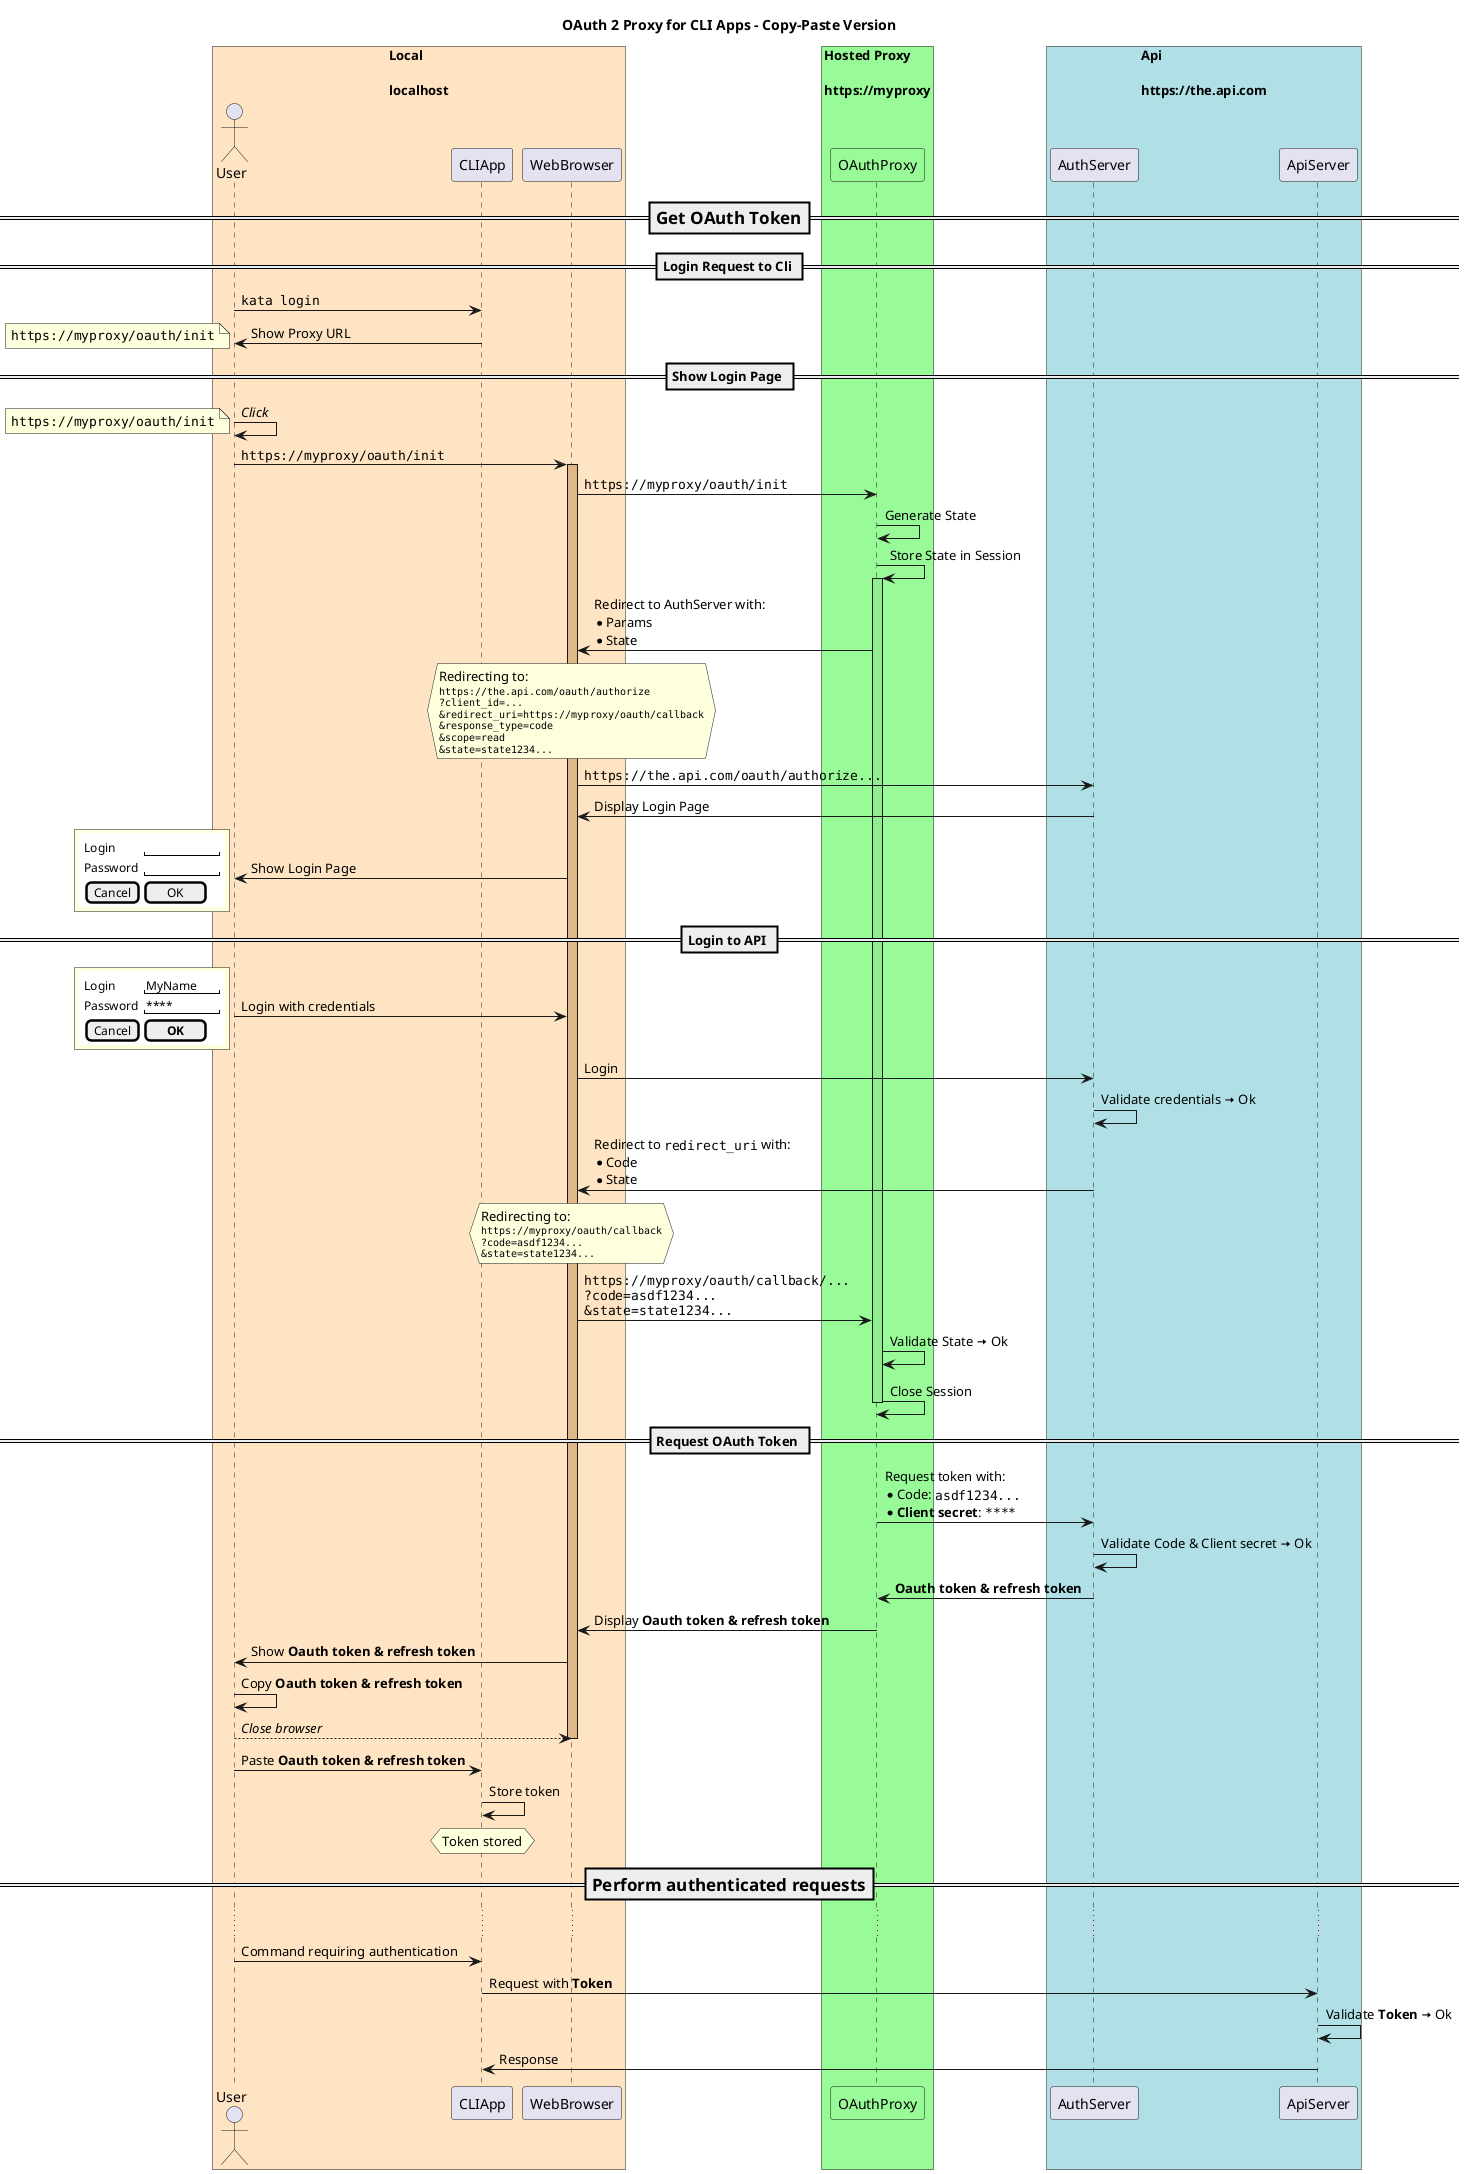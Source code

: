 @startuml
skinparam BoxPadding 10


title OAuth 2 Proxy for CLI Apps - Copy-Paste Version


box "Local\n\nlocalhost" #Bisque
  actor User
  participant CLIApp
  participant WebBrowser
end box
box "Hosted Proxy\n\nhttps://myproxy" #PaleGreen
  participant OAuthProxy #PaleGreen
end box
box "Api\n\nhttps://the.api.com" #PowderBlue
  participant AuthServer
  participant ApiServer
end box  


=== Get OAuth Token ==
== Login Request to Cli ==
User -> CLIApp: ""kata login""
User <- CLIApp: Show Proxy URL
note left: ""https://myproxy/oauth/init""

== Show Login Page ==
User -> User: //Click//
note left: ""https://myproxy/oauth/init""
User -> WebBrowser: ""https://myproxy/oauth/init""
activate WebBrowser #BurlyWood
WebBrowser -> OAuthProxy: ""https://myproxy/oauth/init""
OAuthProxy -> OAuthProxy: Generate State
OAuthProxy -> OAuthProxy: Store State in Session
activate OAuthProxy #LightGreen
WebBrowser <- OAuthProxy: Redirect to AuthServer with:\n* Params\n* State
hnote over WebBrowser
  Redirecting to:
  <size:10>""https://the.api.com/oauth/authorize""</size>
  <size:10>""?client_id=...""</size>
  <size:10>""&redirect_uri=https://myproxy/oauth/callback""</size>
  <size:10>""&response_type=code""</size>
  <size:10>""&scope=read""
  <size:10>""&state=state1234...""</size>
end note
WebBrowser -> AuthServer: ""https://the.api.com/oauth/authorize...""
AuthServer -> WebBrowser: Display Login Page
User <- WebBrowser: Show Login Page
rnote left
{{
salt
{
  Login    | "         "
  Password | "         "
  [Cancel] | [  OK   ]
}
}}
end note

== Login to API ==
User -> WebBrowser: Login with credentials
rnote left
{{
salt
{
  Login    | "MyName   "
  Password | "****     "
  [Cancel] | [**OK** ]
}
}}
end note
WebBrowser -> AuthServer: Login
AuthServer -> AuthServer: Validate credentials <&arrow-right> Ok
WebBrowser <- AuthServer: Redirect to ""redirect_uri"" with: \n* Code\n* State
hnote over WebBrowser
  Redirecting to:
  <size:10>""https://myproxy/oauth/callback""</size>
  <size:10>""?code=asdf1234...""</size>
  <size:10>""&state=state1234...""</size>
end note
WebBrowser -> OAuthProxy: ""https://myproxy/oauth/callback/...""\n""?code=asdf1234...""\n""&state=state1234...""
OAuthProxy -> OAuthProxy: Validate State <&arrow-right> Ok
OAuthProxy -> OAuthProxy: Close Session
deactivate OAuthProxy

== Request OAuth Token ==
OAuthProxy -> AuthServer: Request token with: \n* Code: ""asdf1234..."" \n* **Client secret**: ""****""
AuthServer -> AuthServer: Validate Code & Client secret <&arrow-right> Ok
OAuthProxy <- AuthServer: **Oauth token & refresh token**
WebBrowser <- OAuthProxy: Display **Oauth token & refresh token**
User <- WebBrowser: Show **Oauth token & refresh token**
User -> User: Copy **Oauth token & refresh token**
User --> WebBrowser: //Close browser//
deactivate WebBrowser
User -> CLIApp: Paste **Oauth token & refresh token**
CLIApp -> CLIApp: Store token
hnote over CLIApp: Token stored

=== Perform authenticated requests ==
...
User -> CLIApp: Command requiring authentication
CLIApp -> ApiServer: Request with **Token**
ApiServer -> ApiServer: Validate **Token** <&arrow-right> Ok
CLIApp <- ApiServer: Response
@enduml